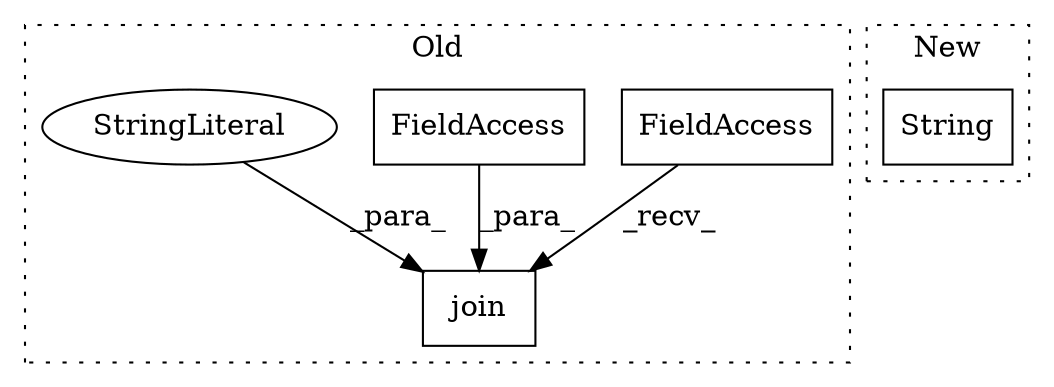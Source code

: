 digraph G {
subgraph cluster0 {
1 [label="join" a="32" s="1310,1336" l="5,1" shape="box"];
3 [label="FieldAccess" a="22" s="1302" l="7" shape="box"];
4 [label="FieldAccess" a="22" s="1315" l="6" shape="box"];
5 [label="StringLiteral" a="45" s="1322" l="14" shape="ellipse"];
label = "Old";
style="dotted";
}
subgraph cluster1 {
2 [label="String" a="32" s="1318,1352" l="7,1" shape="box"];
label = "New";
style="dotted";
}
3 -> 1 [label="_recv_"];
4 -> 1 [label="_para_"];
5 -> 1 [label="_para_"];
}